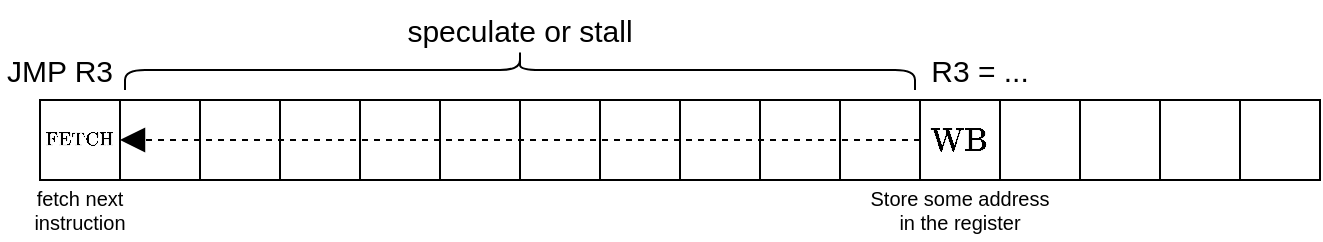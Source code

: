 <mxfile version="20.3.0" type="device"><diagram id="SfVLHhZsSjInA-VINEFv" name="Page-1"><mxGraphModel dx="898" dy="579" grid="1" gridSize="10" guides="1" tooltips="1" connect="1" arrows="1" fold="1" page="1" pageScale="1" pageWidth="827" pageHeight="1169" math="1" shadow="0"><root><mxCell id="0"/><mxCell id="1" parent="0"/><mxCell id="oyO76ijefjEavdHv2qg4-13" value="$$\text{FETCH}$$" style="rounded=0;whiteSpace=wrap;html=1;strokeWidth=1;fontSize=8;" vertex="1" parent="1"><mxGeometry x="40" y="80" width="40" height="40" as="geometry"/></mxCell><mxCell id="oyO76ijefjEavdHv2qg4-14" value="" style="rounded=0;whiteSpace=wrap;html=1;strokeWidth=1;fontSize=10;" vertex="1" parent="1"><mxGeometry x="80" y="80" width="40" height="40" as="geometry"/></mxCell><mxCell id="oyO76ijefjEavdHv2qg4-15" value="" style="rounded=0;whiteSpace=wrap;html=1;strokeWidth=1;fontSize=10;" vertex="1" parent="1"><mxGeometry x="120" y="80" width="40" height="40" as="geometry"/></mxCell><mxCell id="oyO76ijefjEavdHv2qg4-16" value="" style="rounded=0;whiteSpace=wrap;html=1;strokeWidth=1;fontSize=10;" vertex="1" parent="1"><mxGeometry x="160" y="80" width="40" height="40" as="geometry"/></mxCell><mxCell id="oyO76ijefjEavdHv2qg4-17" value="" style="rounded=0;whiteSpace=wrap;html=1;strokeWidth=1;fontSize=10;" vertex="1" parent="1"><mxGeometry x="200" y="80" width="40" height="40" as="geometry"/></mxCell><mxCell id="oyO76ijefjEavdHv2qg4-18" value="" style="rounded=0;whiteSpace=wrap;html=1;strokeWidth=1;fontSize=10;" vertex="1" parent="1"><mxGeometry x="240" y="80" width="40" height="40" as="geometry"/></mxCell><mxCell id="oyO76ijefjEavdHv2qg4-19" value="" style="rounded=0;whiteSpace=wrap;html=1;strokeWidth=1;fontSize=10;" vertex="1" parent="1"><mxGeometry x="280" y="80" width="40" height="40" as="geometry"/></mxCell><mxCell id="oyO76ijefjEavdHv2qg4-20" value="" style="rounded=0;whiteSpace=wrap;html=1;strokeWidth=1;fontSize=10;" vertex="1" parent="1"><mxGeometry x="320" y="80" width="40" height="40" as="geometry"/></mxCell><mxCell id="oyO76ijefjEavdHv2qg4-21" value="" style="rounded=0;whiteSpace=wrap;html=1;strokeWidth=1;fontSize=10;" vertex="1" parent="1"><mxGeometry x="360" y="80" width="40" height="40" as="geometry"/></mxCell><mxCell id="oyO76ijefjEavdHv2qg4-22" value="" style="rounded=0;whiteSpace=wrap;html=1;strokeWidth=1;fontSize=10;" vertex="1" parent="1"><mxGeometry x="400" y="80" width="40" height="40" as="geometry"/></mxCell><mxCell id="oyO76ijefjEavdHv2qg4-23" value="" style="rounded=0;whiteSpace=wrap;html=1;strokeWidth=1;fontSize=10;" vertex="1" parent="1"><mxGeometry x="440" y="80" width="40" height="40" as="geometry"/></mxCell><mxCell id="oyO76ijefjEavdHv2qg4-24" value="$$\text{WB}$$" style="rounded=0;whiteSpace=wrap;html=1;strokeWidth=1;fontSize=14;" vertex="1" parent="1"><mxGeometry x="480" y="80" width="40" height="40" as="geometry"/></mxCell><mxCell id="oyO76ijefjEavdHv2qg4-25" value="" style="rounded=0;whiteSpace=wrap;html=1;strokeWidth=1;fontSize=10;" vertex="1" parent="1"><mxGeometry x="520" y="80" width="40" height="40" as="geometry"/></mxCell><mxCell id="oyO76ijefjEavdHv2qg4-26" value="" style="rounded=0;whiteSpace=wrap;html=1;strokeWidth=1;fontSize=10;" vertex="1" parent="1"><mxGeometry x="560" y="80" width="40" height="40" as="geometry"/></mxCell><mxCell id="oyO76ijefjEavdHv2qg4-27" value="" style="rounded=0;whiteSpace=wrap;html=1;strokeWidth=1;fontSize=10;" vertex="1" parent="1"><mxGeometry x="600" y="80" width="40" height="40" as="geometry"/></mxCell><mxCell id="oyO76ijefjEavdHv2qg4-28" value="" style="rounded=0;whiteSpace=wrap;html=1;strokeWidth=1;fontSize=10;" vertex="1" parent="1"><mxGeometry x="640" y="80" width="40" height="40" as="geometry"/></mxCell><mxCell id="oyO76ijefjEavdHv2qg4-29" value="fetch next instruction" style="text;html=1;strokeColor=none;fillColor=none;align=center;verticalAlign=middle;whiteSpace=wrap;rounded=0;strokeWidth=1;fontSize=10;" vertex="1" parent="1"><mxGeometry x="30" y="120" width="60" height="30" as="geometry"/></mxCell><mxCell id="oyO76ijefjEavdHv2qg4-30" value="JMP R3" style="text;html=1;strokeColor=none;fillColor=none;align=center;verticalAlign=middle;whiteSpace=wrap;rounded=0;strokeWidth=1;fontSize=15;" vertex="1" parent="1"><mxGeometry x="20" y="50" width="60" height="30" as="geometry"/></mxCell><mxCell id="oyO76ijefjEavdHv2qg4-31" value="R3 = ..." style="text;html=1;strokeColor=none;fillColor=none;align=center;verticalAlign=middle;whiteSpace=wrap;rounded=0;strokeWidth=1;fontSize=15;" vertex="1" parent="1"><mxGeometry x="480" y="50" width="60" height="30" as="geometry"/></mxCell><mxCell id="oyO76ijefjEavdHv2qg4-32" value="Store some address in the register" style="text;html=1;strokeColor=none;fillColor=none;align=center;verticalAlign=middle;whiteSpace=wrap;rounded=0;strokeWidth=1;fontSize=10;" vertex="1" parent="1"><mxGeometry x="450" y="120" width="100" height="30" as="geometry"/></mxCell><mxCell id="oyO76ijefjEavdHv2qg4-33" value="speculate or stall" style="text;html=1;strokeColor=none;fillColor=none;align=center;verticalAlign=middle;whiteSpace=wrap;rounded=0;strokeWidth=1;fontSize=15;" vertex="1" parent="1"><mxGeometry x="175" y="30" width="210" height="30" as="geometry"/></mxCell><mxCell id="oyO76ijefjEavdHv2qg4-34" value="" style="shape=curlyBracket;whiteSpace=wrap;html=1;rounded=1;flipH=1;strokeWidth=1;fontSize=15;rotation=-90;" vertex="1" parent="1"><mxGeometry x="270" y="-132.5" width="20" height="395" as="geometry"/></mxCell><mxCell id="oyO76ijefjEavdHv2qg4-35" style="edgeStyle=orthogonalEdgeStyle;rounded=0;orthogonalLoop=1;jettySize=auto;html=1;exitX=0;exitY=0.5;exitDx=0;exitDy=0;entryX=0;entryY=0.5;entryDx=0;entryDy=0;fontSize=15;endArrow=block;endFill=1;endSize=10;dashed=1;" edge="1" parent="1" source="oyO76ijefjEavdHv2qg4-24" target="oyO76ijefjEavdHv2qg4-14"><mxGeometry relative="1" as="geometry"><Array as="points"><mxPoint x="380" y="100"/><mxPoint x="380" y="100"/></Array></mxGeometry></mxCell></root></mxGraphModel></diagram></mxfile>